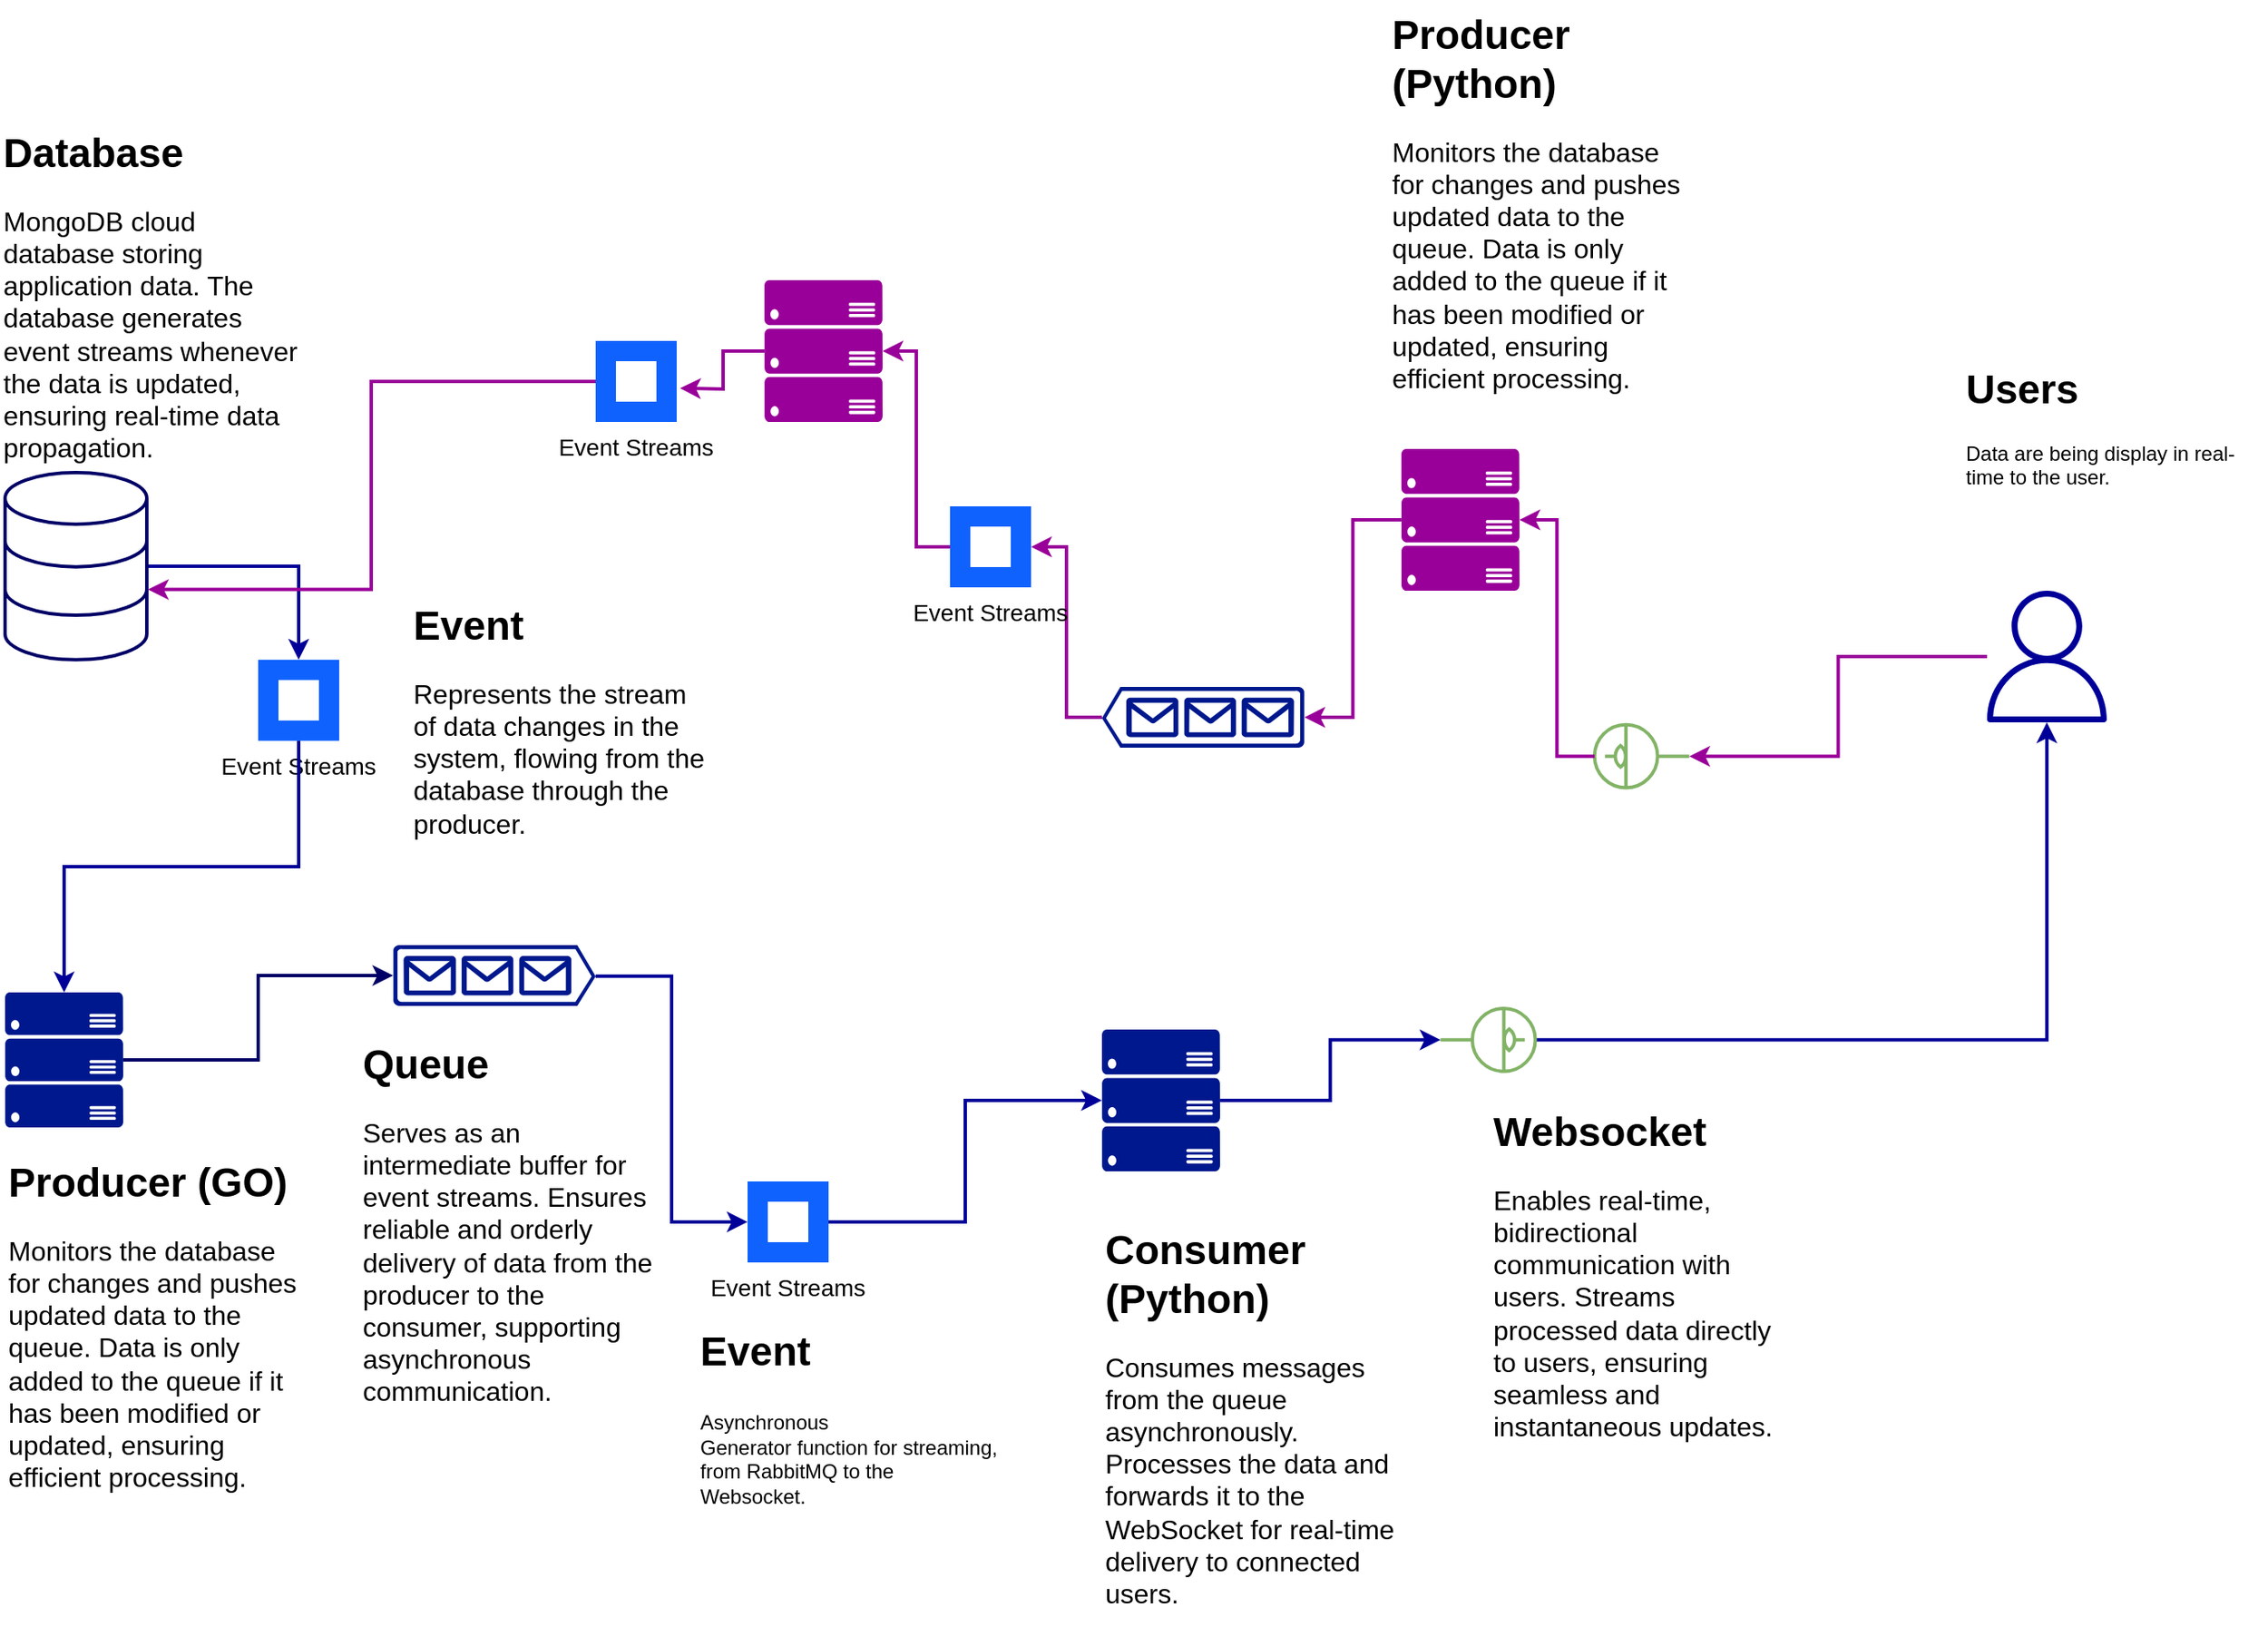 <mxfile version="26.0.5">
  <diagram name="Page-1" id="5MwJy7MfU5jN0rsetCYZ">
    <mxGraphModel dx="1522" dy="2079" grid="1" gridSize="10" guides="1" tooltips="1" connect="1" arrows="1" fold="1" page="1" pageScale="1" pageWidth="827" pageHeight="1169" math="0" shadow="0">
      <root>
        <mxCell id="0" />
        <mxCell id="1" parent="0" />
        <mxCell id="l7nKoDrUYivtg7SMq4b7-28" style="edgeStyle=orthogonalEdgeStyle;rounded=0;orthogonalLoop=1;jettySize=auto;html=1;exitX=1;exitY=0.51;exitDx=0;exitDy=0;exitPerimeter=0;entryX=0;entryY=0.5;entryDx=0;entryDy=0;strokeWidth=2;strokeColor=#000099;" parent="1" source="l7nKoDrUYivtg7SMq4b7-1" target="l7nKoDrUYivtg7SMq4b7-26" edge="1">
          <mxGeometry relative="1" as="geometry" />
        </mxCell>
        <mxCell id="l7nKoDrUYivtg7SMq4b7-1" value="" style="sketch=0;aspect=fixed;pointerEvents=1;shadow=0;dashed=0;html=1;strokeColor=none;labelPosition=center;verticalLabelPosition=bottom;verticalAlign=top;align=center;fillColor=#00188D;shape=mxgraph.azure.queue_generic" parent="1" vertex="1">
          <mxGeometry x="300" y="180" width="120" height="36" as="geometry" />
        </mxCell>
        <mxCell id="l7nKoDrUYivtg7SMq4b7-2" value="" style="verticalLabelPosition=bottom;html=1;verticalAlign=top;align=center;strokeColor=none;fillColor=#00188D;shape=mxgraph.azure.server_rack;" parent="1" vertex="1">
          <mxGeometry x="70" y="208" width="70" height="80" as="geometry" />
        </mxCell>
        <mxCell id="l7nKoDrUYivtg7SMq4b7-3" value="" style="verticalLabelPosition=bottom;html=1;verticalAlign=top;align=center;strokeColor=none;fillColor=#00188D;shape=mxgraph.azure.server_rack;" parent="1" vertex="1">
          <mxGeometry x="720" y="230" width="70" height="84" as="geometry" />
        </mxCell>
        <mxCell id="l7nKoDrUYivtg7SMq4b7-4" style="edgeStyle=orthogonalEdgeStyle;rounded=0;orthogonalLoop=1;jettySize=auto;html=1;exitX=1;exitY=0.5;exitDx=0;exitDy=0;exitPerimeter=0;entryX=0;entryY=0.5;entryDx=0;entryDy=0;entryPerimeter=0;strokeColor=#000066;strokeWidth=2;" parent="1" source="l7nKoDrUYivtg7SMq4b7-2" target="l7nKoDrUYivtg7SMq4b7-1" edge="1">
          <mxGeometry relative="1" as="geometry" />
        </mxCell>
        <mxCell id="l7nKoDrUYivtg7SMq4b7-23" style="edgeStyle=orthogonalEdgeStyle;rounded=0;orthogonalLoop=1;jettySize=auto;html=1;entryX=0.5;entryY=0;entryDx=0;entryDy=0;strokeWidth=2;strokeColor=#000099;" parent="1" source="l7nKoDrUYivtg7SMq4b7-5" target="l7nKoDrUYivtg7SMq4b7-20" edge="1">
          <mxGeometry relative="1" as="geometry" />
        </mxCell>
        <mxCell id="l7nKoDrUYivtg7SMq4b7-5" value="" style="html=1;verticalLabelPosition=bottom;align=center;labelBackgroundColor=#ffffff;verticalAlign=top;strokeWidth=2;strokeColor=#000066;shadow=0;dashed=0;shape=mxgraph.ios7.icons.data;" parent="1" vertex="1">
          <mxGeometry x="70" y="-100" width="84" height="110.9" as="geometry" />
        </mxCell>
        <mxCell id="l7nKoDrUYivtg7SMq4b7-8" value="&lt;h1 style=&quot;margin-top: 0px;&quot;&gt;Producer (GO)&lt;/h1&gt;&lt;p&gt;&lt;span style=&quot;font-size: medium;&quot;&gt;Monitors the database for changes and pushes updated data to the queue. Data is only added to the queue if it has been modified or updated, ensuring efficient processing.&lt;/span&gt;&lt;br&gt;&lt;/p&gt;" style="text;html=1;whiteSpace=wrap;overflow=hidden;rounded=0;" parent="1" vertex="1">
          <mxGeometry x="70" y="300" width="180" height="220" as="geometry" />
        </mxCell>
        <mxCell id="l7nKoDrUYivtg7SMq4b7-9" value="&lt;h1 style=&quot;margin-top: 0px;&quot;&gt;Consumer (Python)&lt;/h1&gt;&lt;p&gt;&lt;span style=&quot;font-size: medium;&quot;&gt;Consumes messages from the queue asynchronously. Processes the data and forwards it to the WebSocket for real-time delivery to connected users.&lt;/span&gt;&lt;br&gt;&lt;/p&gt;" style="text;html=1;whiteSpace=wrap;overflow=hidden;rounded=0;" parent="1" vertex="1">
          <mxGeometry x="720" y="340" width="180" height="240" as="geometry" />
        </mxCell>
        <mxCell id="l7nKoDrUYivtg7SMq4b7-10" value="&lt;h1 style=&quot;margin-top: 0px;&quot;&gt;Queue&lt;/h1&gt;&lt;p&gt;&lt;span style=&quot;font-size: medium;&quot;&gt;Serves as an intermediate buffer for event streams. Ensures reliable and orderly delivery of data from the producer to the consumer, supporting asynchronous communication.&lt;/span&gt;&lt;br&gt;&lt;/p&gt;" style="text;html=1;whiteSpace=wrap;overflow=hidden;rounded=0;" parent="1" vertex="1">
          <mxGeometry x="280" y="230" width="180" height="240" as="geometry" />
        </mxCell>
        <mxCell id="l7nKoDrUYivtg7SMq4b7-12" value="" style="sketch=0;outlineConnect=0;fontColor=#232F3E;gradientColor=none;fillColor=#000099;strokeColor=none;dashed=0;verticalLabelPosition=bottom;verticalAlign=top;align=center;html=1;fontSize=12;fontStyle=0;aspect=fixed;pointerEvents=1;shape=mxgraph.aws4.user;" parent="1" vertex="1">
          <mxGeometry x="1241" y="-30" width="78" height="78" as="geometry" />
        </mxCell>
        <mxCell id="l7nKoDrUYivtg7SMq4b7-14" value="&lt;h1 style=&quot;margin-top: 0px;&quot;&gt;Database&lt;/h1&gt;&lt;p&gt;&lt;span style=&quot;font-size: medium;&quot;&gt;MongoDB cloud database storing application data. The database generates event streams whenever the data is updated, ensuring real-time data propagation.&lt;/span&gt;&lt;br&gt;&lt;/p&gt;" style="text;html=1;whiteSpace=wrap;overflow=hidden;rounded=0;" parent="1" vertex="1">
          <mxGeometry x="67" y="-310" width="186" height="210" as="geometry" />
        </mxCell>
        <mxCell id="l7nKoDrUYivtg7SMq4b7-16" value="" style="edgeStyle=orthogonalEdgeStyle;rounded=0;orthogonalLoop=1;jettySize=auto;html=1;exitX=1;exitY=0.5;exitDx=0;exitDy=0;exitPerimeter=0;strokeWidth=2;strokeColor=#000099;" parent="1" source="l7nKoDrUYivtg7SMq4b7-3" target="l7nKoDrUYivtg7SMq4b7-15" edge="1">
          <mxGeometry relative="1" as="geometry">
            <mxPoint x="640" y="250" as="sourcePoint" />
            <mxPoint x="859" y="100" as="targetPoint" />
          </mxGeometry>
        </mxCell>
        <mxCell id="l7nKoDrUYivtg7SMq4b7-17" style="edgeStyle=orthogonalEdgeStyle;rounded=0;orthogonalLoop=1;jettySize=auto;html=1;strokeColor=#000099;strokeWidth=2;" parent="1" source="l7nKoDrUYivtg7SMq4b7-15" target="l7nKoDrUYivtg7SMq4b7-12" edge="1">
          <mxGeometry relative="1" as="geometry" />
        </mxCell>
        <mxCell id="l7nKoDrUYivtg7SMq4b7-15" value="" style="verticalLabelPosition=bottom;aspect=fixed;html=1;verticalAlign=top;fillColor=#d5e8d4;align=center;outlineConnect=0;shape=mxgraph.fluid_power.x11870;points=[[0.5,1,0]];rotation=90;strokeColor=#82b366;strokeWidth=2;" parent="1" vertex="1">
          <mxGeometry x="930" y="208" width="37.44" height="56.18" as="geometry" />
        </mxCell>
        <mxCell id="l7nKoDrUYivtg7SMq4b7-18" value="&lt;h1 style=&quot;margin-top: 0px;&quot;&gt;Websocket&lt;/h1&gt;&lt;p&gt;&lt;span style=&quot;font-size: medium;&quot;&gt;Enables real-time, bidirectional communication with users. Streams processed data directly to users, ensuring seamless and instantaneous updates.&lt;/span&gt;&lt;br&gt;&lt;/p&gt;" style="text;html=1;whiteSpace=wrap;overflow=hidden;rounded=0;" parent="1" vertex="1">
          <mxGeometry x="950" y="270" width="180" height="213.82" as="geometry" />
        </mxCell>
        <mxCell id="l7nKoDrUYivtg7SMq4b7-20" value="Event Streams" style="shape=rect;fillColor=#0F62FE;aspect=fixed;resizable=0;labelPosition=center;verticalLabelPosition=bottom;align=center;verticalAlign=top;strokeColor=none;fontSize=14;" parent="1" vertex="1">
          <mxGeometry x="220" y="10.9" width="48" height="48" as="geometry" />
        </mxCell>
        <mxCell id="l7nKoDrUYivtg7SMq4b7-21" value="" style="fillColor=#ffffff;strokeColor=none;dashed=0;outlineConnect=0;html=1;labelPosition=center;verticalLabelPosition=bottom;verticalAlign=top;part=1;movable=0;resizable=0;rotatable=0;shape=mxgraph.ibm_cloud.ibm-cloud--event-streams" parent="l7nKoDrUYivtg7SMq4b7-20" vertex="1">
          <mxGeometry width="24" height="24" relative="1" as="geometry">
            <mxPoint x="12" y="12" as="offset" />
          </mxGeometry>
        </mxCell>
        <mxCell id="l7nKoDrUYivtg7SMq4b7-25" style="edgeStyle=orthogonalEdgeStyle;rounded=0;orthogonalLoop=1;jettySize=auto;html=1;exitX=0.5;exitY=1;exitDx=0;exitDy=0;entryX=0.5;entryY=0;entryDx=0;entryDy=0;entryPerimeter=0;strokeWidth=2;strokeColor=#000099;" parent="1" source="l7nKoDrUYivtg7SMq4b7-20" target="l7nKoDrUYivtg7SMq4b7-2" edge="1">
          <mxGeometry relative="1" as="geometry" />
        </mxCell>
        <mxCell id="l7nKoDrUYivtg7SMq4b7-26" value="Event Streams" style="shape=rect;fillColor=#0F62FE;aspect=fixed;resizable=0;labelPosition=center;verticalLabelPosition=bottom;align=center;verticalAlign=top;strokeColor=none;fontSize=14;" parent="1" vertex="1">
          <mxGeometry x="510" y="320" width="48" height="48" as="geometry" />
        </mxCell>
        <mxCell id="l7nKoDrUYivtg7SMq4b7-27" value="" style="fillColor=#ffffff;strokeColor=none;dashed=0;outlineConnect=0;html=1;labelPosition=center;verticalLabelPosition=bottom;verticalAlign=top;part=1;movable=0;resizable=0;rotatable=0;shape=mxgraph.ibm_cloud.ibm-cloud--event-streams" parent="l7nKoDrUYivtg7SMq4b7-26" vertex="1">
          <mxGeometry width="24" height="24" relative="1" as="geometry">
            <mxPoint x="12" y="12" as="offset" />
          </mxGeometry>
        </mxCell>
        <mxCell id="l7nKoDrUYivtg7SMq4b7-30" style="edgeStyle=orthogonalEdgeStyle;rounded=0;orthogonalLoop=1;jettySize=auto;html=1;exitX=1;exitY=0.5;exitDx=0;exitDy=0;entryX=0;entryY=0.5;entryDx=0;entryDy=0;entryPerimeter=0;strokeColor=#000099;strokeWidth=2;" parent="1" source="l7nKoDrUYivtg7SMq4b7-26" target="l7nKoDrUYivtg7SMq4b7-3" edge="1">
          <mxGeometry relative="1" as="geometry" />
        </mxCell>
        <mxCell id="l7nKoDrUYivtg7SMq4b7-31" value="&lt;h1 style=&quot;margin-top: 0px;&quot;&gt;Event&lt;/h1&gt;&lt;p&gt;&lt;font style=&quot;font-weight: normal;&quot; face=&quot;Helvetica&quot;&gt;&lt;font&gt;Asynchronous&lt;/font&gt;&lt;span style=&quot;font-size: medium;&quot;&gt; &lt;/span&gt;&lt;font&gt;Generator&lt;/font&gt;&amp;nbsp;function for streaming, from RabbitMQ to the Websocket.&lt;/font&gt;&lt;/p&gt;" style="text;html=1;whiteSpace=wrap;overflow=hidden;rounded=0;" parent="1" vertex="1">
          <mxGeometry x="480" y="400" width="180" height="120" as="geometry" />
        </mxCell>
        <mxCell id="l7nKoDrUYivtg7SMq4b7-32" value="&lt;h1 style=&quot;margin-top: 0px;&quot;&gt;Event&lt;/h1&gt;&lt;p&gt;&lt;span style=&quot;font-size: medium;&quot;&gt;Represents the stream of data changes in the system, flowing from the database through the producer.&lt;/span&gt;&lt;br&gt;&lt;/p&gt;" style="text;html=1;whiteSpace=wrap;overflow=hidden;rounded=0;" parent="1" vertex="1">
          <mxGeometry x="310" y="-30" width="180" height="150" as="geometry" />
        </mxCell>
        <mxCell id="l7nKoDrUYivtg7SMq4b7-33" value="&lt;h1 style=&quot;margin-top: 0px;&quot;&gt;Users&lt;/h1&gt;&lt;p&gt;Data are being display in real-time to the user.&lt;/p&gt;" style="text;html=1;whiteSpace=wrap;overflow=hidden;rounded=0;" parent="1" vertex="1">
          <mxGeometry x="1230" y="-170" width="180" height="120" as="geometry" />
        </mxCell>
        <mxCell id="os3eVGEmdC3wrFbA3sGX-1" value="" style="verticalLabelPosition=bottom;html=1;verticalAlign=top;align=center;strokeColor=none;fillColor=#990099;shape=mxgraph.azure.server_rack;" vertex="1" parent="1">
          <mxGeometry x="897.44" y="-114" width="70" height="84" as="geometry" />
        </mxCell>
        <mxCell id="os3eVGEmdC3wrFbA3sGX-7" value="&lt;h1 style=&quot;margin-top: 0px;&quot;&gt;Producer (Python)&lt;/h1&gt;&lt;p&gt;&lt;span style=&quot;font-size: medium;&quot;&gt;Monitors the database for changes and pushes updated data to the queue. Data is only added to the queue if it has been modified or updated, ensuring efficient processing.&lt;/span&gt;&lt;br&gt;&lt;/p&gt;" style="text;html=1;whiteSpace=wrap;overflow=hidden;rounded=0;" vertex="1" parent="1">
          <mxGeometry x="890" y="-380" width="180" height="250" as="geometry" />
        </mxCell>
        <mxCell id="os3eVGEmdC3wrFbA3sGX-8" value="" style="verticalLabelPosition=bottom;aspect=fixed;html=1;verticalAlign=top;fillColor=#d5e8d4;align=center;outlineConnect=0;shape=mxgraph.fluid_power.x11870;points=[[0.5,1,0]];rotation=-90;strokeColor=#82b366;strokeWidth=2;" vertex="1" parent="1">
          <mxGeometry x="1021.28" y="40" width="37.44" height="56.18" as="geometry" />
        </mxCell>
        <mxCell id="os3eVGEmdC3wrFbA3sGX-9" style="edgeStyle=orthogonalEdgeStyle;rounded=0;orthogonalLoop=1;jettySize=auto;html=1;entryX=0.5;entryY=1;entryDx=0;entryDy=0;entryPerimeter=0;strokeColor=#990099;strokeWidth=2;" edge="1" parent="1" source="l7nKoDrUYivtg7SMq4b7-12" target="os3eVGEmdC3wrFbA3sGX-8">
          <mxGeometry relative="1" as="geometry" />
        </mxCell>
        <mxCell id="os3eVGEmdC3wrFbA3sGX-10" style="edgeStyle=orthogonalEdgeStyle;rounded=0;orthogonalLoop=1;jettySize=auto;html=1;entryX=1;entryY=0.5;entryDx=0;entryDy=0;entryPerimeter=0;strokeColor=#990099;strokeWidth=2;" edge="1" parent="1" source="os3eVGEmdC3wrFbA3sGX-8" target="os3eVGEmdC3wrFbA3sGX-1">
          <mxGeometry relative="1" as="geometry" />
        </mxCell>
        <mxCell id="os3eVGEmdC3wrFbA3sGX-21" style="edgeStyle=orthogonalEdgeStyle;rounded=0;orthogonalLoop=1;jettySize=auto;html=1;strokeWidth=2;strokeColor=#990099;" edge="1" parent="1" source="os3eVGEmdC3wrFbA3sGX-11">
          <mxGeometry relative="1" as="geometry">
            <mxPoint x="470.0" y="-150.0" as="targetPoint" />
          </mxGeometry>
        </mxCell>
        <mxCell id="os3eVGEmdC3wrFbA3sGX-11" value="" style="verticalLabelPosition=bottom;html=1;verticalAlign=top;align=center;strokeColor=none;fillColor=#990099;shape=mxgraph.azure.server_rack;" vertex="1" parent="1">
          <mxGeometry x="520" y="-214" width="70" height="84" as="geometry" />
        </mxCell>
        <mxCell id="os3eVGEmdC3wrFbA3sGX-17" style="edgeStyle=orthogonalEdgeStyle;rounded=0;orthogonalLoop=1;jettySize=auto;html=1;entryX=1;entryY=0.5;entryDx=0;entryDy=0;strokeWidth=2;strokeColor=#990099;" edge="1" parent="1" source="os3eVGEmdC3wrFbA3sGX-12" target="os3eVGEmdC3wrFbA3sGX-15">
          <mxGeometry relative="1" as="geometry" />
        </mxCell>
        <mxCell id="os3eVGEmdC3wrFbA3sGX-12" value="" style="sketch=0;aspect=fixed;pointerEvents=1;shadow=0;dashed=0;html=1;strokeColor=none;labelPosition=center;verticalLabelPosition=bottom;verticalAlign=top;align=center;fillColor=#00188D;shape=mxgraph.azure.queue_generic;flipH=1;" vertex="1" parent="1">
          <mxGeometry x="720" y="27" width="120" height="36" as="geometry" />
        </mxCell>
        <mxCell id="os3eVGEmdC3wrFbA3sGX-13" style="edgeStyle=orthogonalEdgeStyle;rounded=0;orthogonalLoop=1;jettySize=auto;html=1;entryX=0;entryY=0.5;entryDx=0;entryDy=0;entryPerimeter=0;strokeColor=#990099;strokeWidth=2;" edge="1" parent="1" source="os3eVGEmdC3wrFbA3sGX-1" target="os3eVGEmdC3wrFbA3sGX-12">
          <mxGeometry relative="1" as="geometry" />
        </mxCell>
        <mxCell id="os3eVGEmdC3wrFbA3sGX-15" value="Event Streams" style="shape=rect;fillColor=#0F62FE;aspect=fixed;resizable=0;labelPosition=center;verticalLabelPosition=bottom;align=center;verticalAlign=top;strokeColor=none;fontSize=14;" vertex="1" parent="1">
          <mxGeometry x="630" y="-80" width="48" height="48" as="geometry" />
        </mxCell>
        <mxCell id="os3eVGEmdC3wrFbA3sGX-16" value="" style="fillColor=#ffffff;strokeColor=none;dashed=0;outlineConnect=0;html=1;labelPosition=center;verticalLabelPosition=bottom;verticalAlign=top;part=1;movable=0;resizable=0;rotatable=0;shape=mxgraph.ibm_cloud.ibm-cloud--event-streams" vertex="1" parent="os3eVGEmdC3wrFbA3sGX-15">
          <mxGeometry width="24" height="24" relative="1" as="geometry">
            <mxPoint x="12" y="12" as="offset" />
          </mxGeometry>
        </mxCell>
        <mxCell id="os3eVGEmdC3wrFbA3sGX-18" style="edgeStyle=orthogonalEdgeStyle;rounded=0;orthogonalLoop=1;jettySize=auto;html=1;exitX=0;exitY=0.5;exitDx=0;exitDy=0;entryX=1;entryY=0.5;entryDx=0;entryDy=0;entryPerimeter=0;strokeWidth=2;strokeColor=#990099;" edge="1" parent="1" source="os3eVGEmdC3wrFbA3sGX-15" target="os3eVGEmdC3wrFbA3sGX-11">
          <mxGeometry relative="1" as="geometry" />
        </mxCell>
        <mxCell id="os3eVGEmdC3wrFbA3sGX-19" value="Event Streams" style="shape=rect;fillColor=#0F62FE;aspect=fixed;resizable=0;labelPosition=center;verticalLabelPosition=bottom;align=center;verticalAlign=top;strokeColor=none;fontSize=14;" vertex="1" parent="1">
          <mxGeometry x="420" y="-178" width="48" height="48" as="geometry" />
        </mxCell>
        <mxCell id="os3eVGEmdC3wrFbA3sGX-20" value="" style="fillColor=#ffffff;strokeColor=none;dashed=0;outlineConnect=0;html=1;labelPosition=center;verticalLabelPosition=bottom;verticalAlign=top;part=1;movable=0;resizable=0;rotatable=0;shape=mxgraph.ibm_cloud.ibm-cloud--event-streams" vertex="1" parent="os3eVGEmdC3wrFbA3sGX-19">
          <mxGeometry width="24" height="24" relative="1" as="geometry">
            <mxPoint x="12" y="12" as="offset" />
          </mxGeometry>
        </mxCell>
        <mxCell id="os3eVGEmdC3wrFbA3sGX-22" style="edgeStyle=orthogonalEdgeStyle;rounded=0;orthogonalLoop=1;jettySize=auto;html=1;entryX=1.008;entryY=0.625;entryDx=0;entryDy=0;entryPerimeter=0;strokeWidth=2;strokeColor=#990099;" edge="1" parent="1" source="os3eVGEmdC3wrFbA3sGX-19" target="l7nKoDrUYivtg7SMq4b7-5">
          <mxGeometry relative="1" as="geometry" />
        </mxCell>
      </root>
    </mxGraphModel>
  </diagram>
</mxfile>
